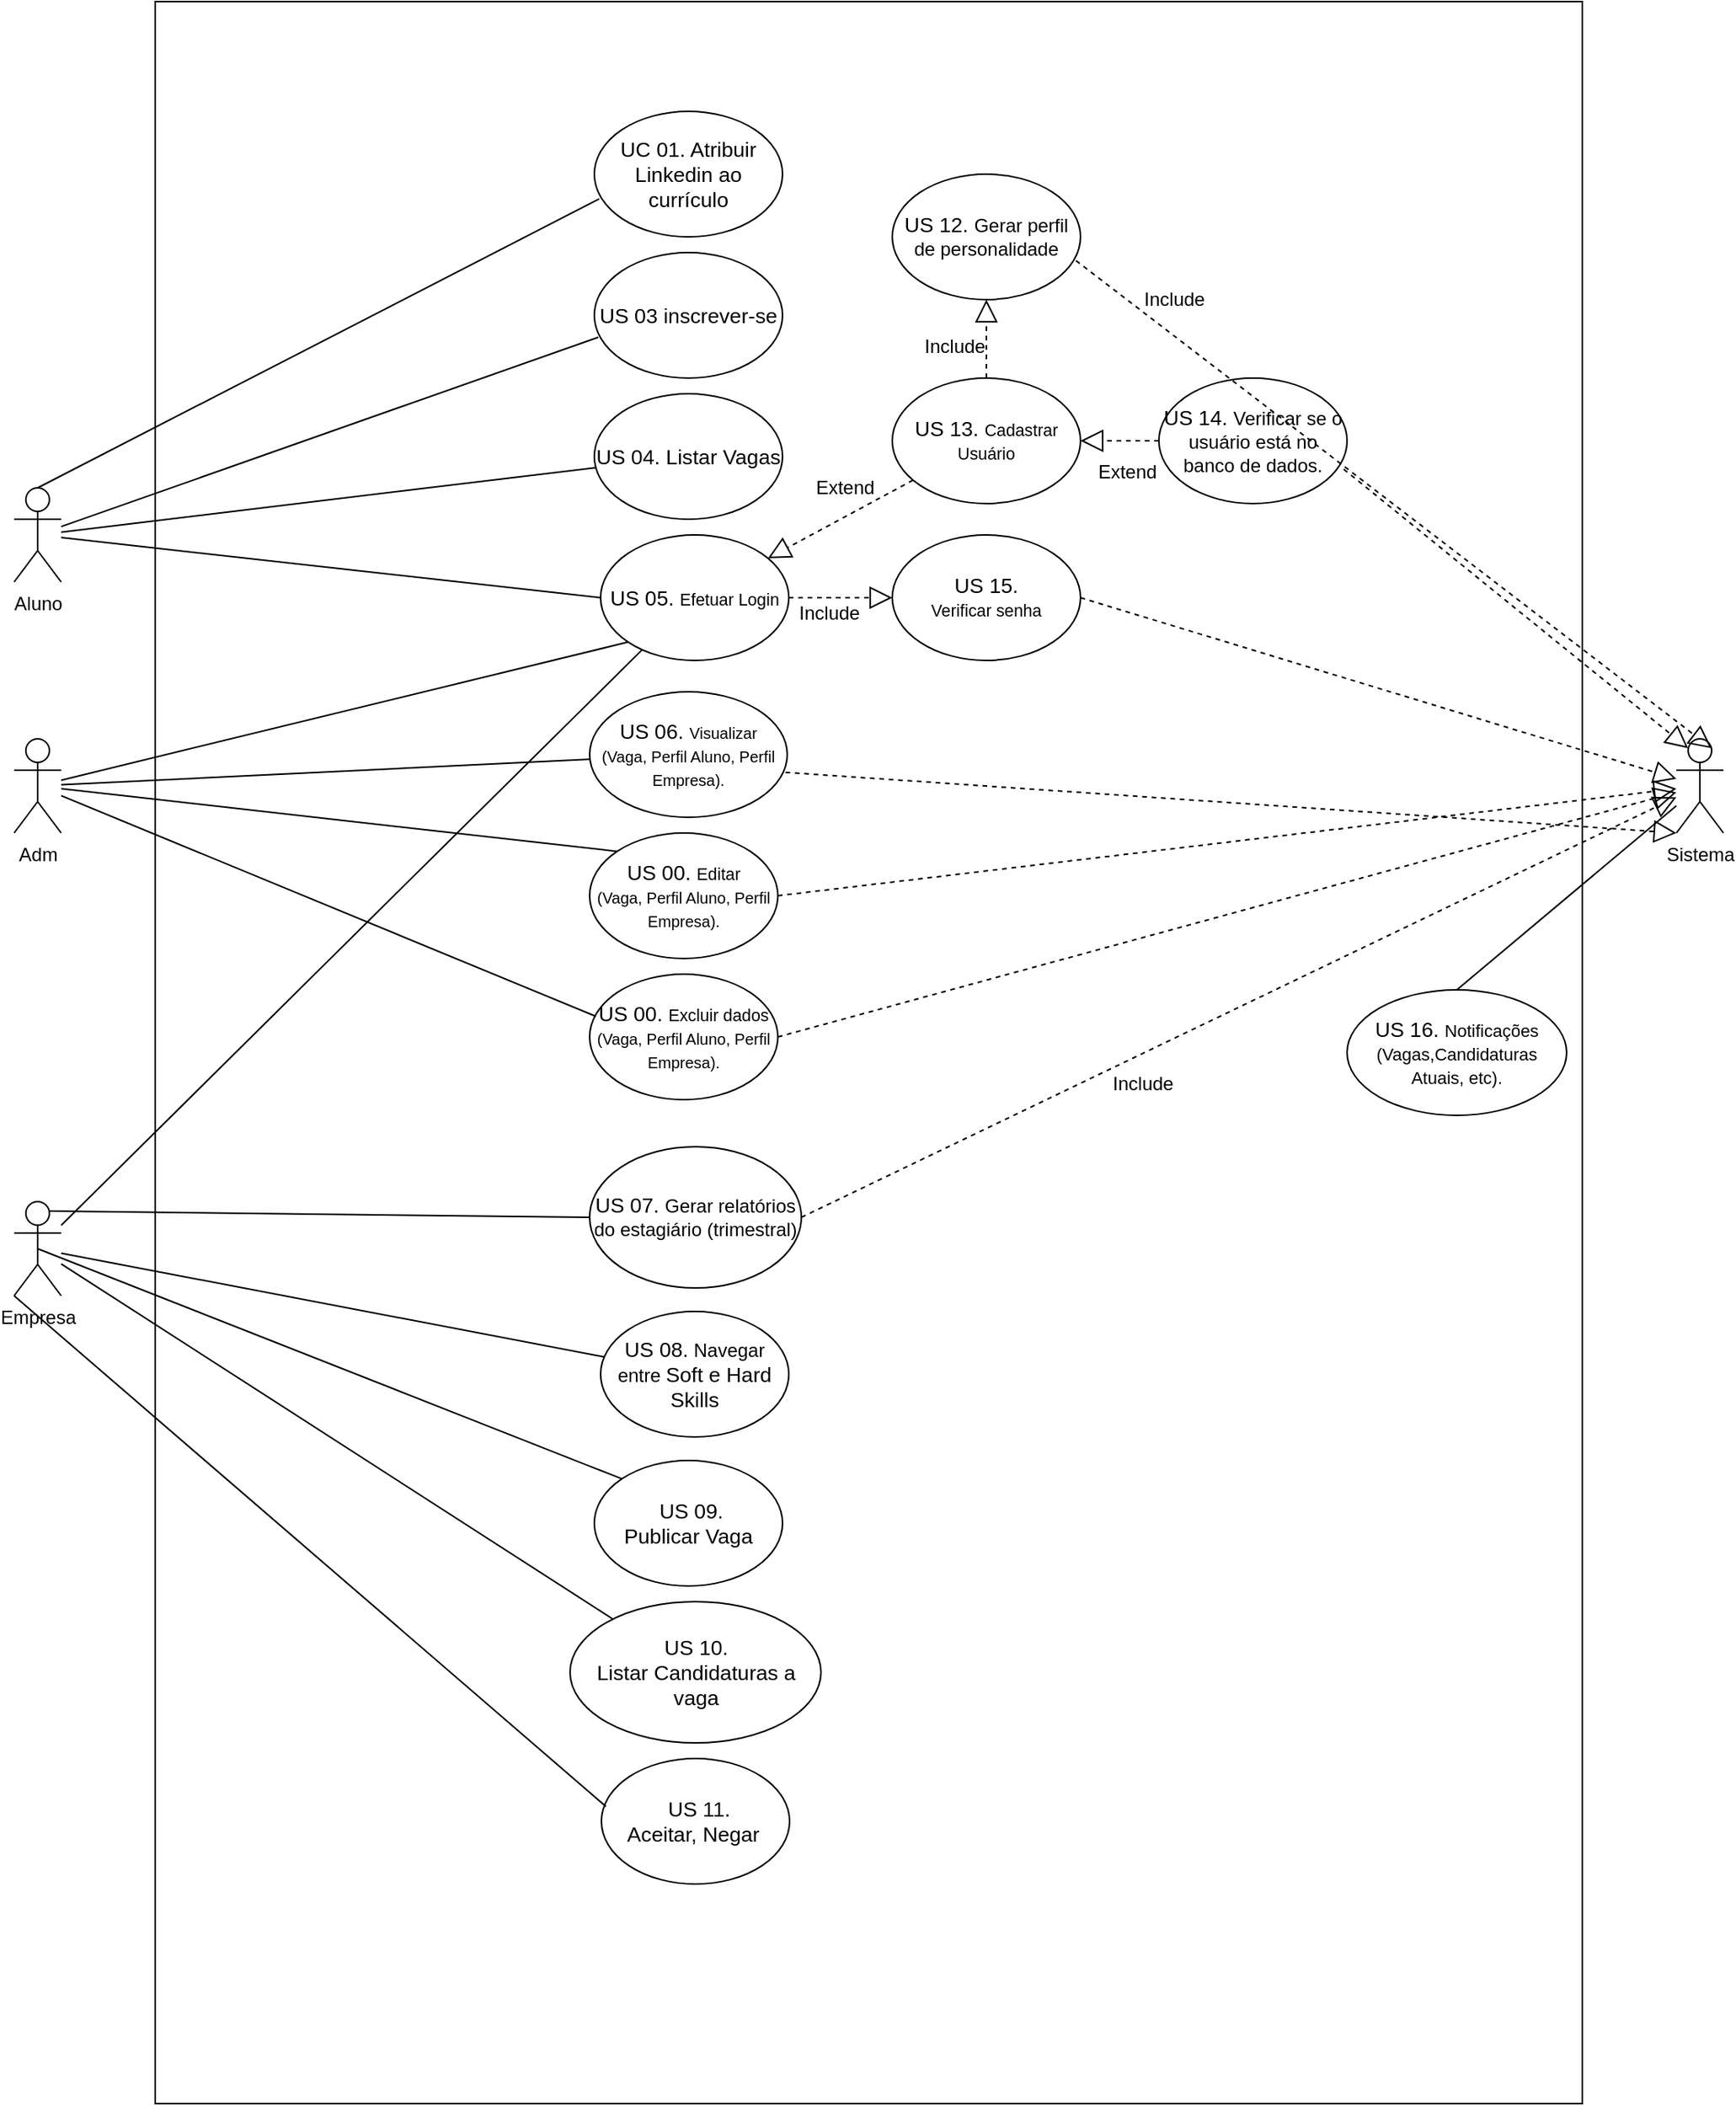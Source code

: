 <mxfile version="13.6.4" type="device"><diagram id="L76Seh2NoInEl5mOCeZB" name="Diagrama De Uso"><mxGraphModel dx="1344" dy="1733" grid="1" gridSize="10" guides="1" tooltips="1" connect="1" arrows="1" fold="1" page="1" pageScale="1" pageWidth="827" pageHeight="1169" math="0" shadow="0"><root><mxCell id="0"/><mxCell id="1" parent="0"/><mxCell id="sKyBAn52GZ-D1JCYeZrx-44" value="" style="verticalLabelPosition=bottom;verticalAlign=top;html=1;shape=mxgraph.basic.rect;fillColor2=none;strokeWidth=1;size=20;indent=5;" parent="1" vertex="1"><mxGeometry x="130" y="-290" width="910" height="1340" as="geometry"/></mxCell><mxCell id="9EC2UvjhAvprSnx3b1pa-1" value="Aluno" style="shape=umlActor;verticalLabelPosition=bottom;verticalAlign=top;html=1;outlineConnect=0;" parent="1" vertex="1"><mxGeometry x="40" y="20" width="30" height="60" as="geometry"/></mxCell><mxCell id="9EC2UvjhAvprSnx3b1pa-2" value="Adm" style="shape=umlActor;verticalLabelPosition=bottom;verticalAlign=top;html=1;outlineConnect=0;" parent="1" vertex="1"><mxGeometry x="40" y="180" width="30" height="60" as="geometry"/></mxCell><mxCell id="9EC2UvjhAvprSnx3b1pa-3" value="Empresa" style="shape=umlActor;verticalLabelPosition=bottom;verticalAlign=top;html=1;outlineConnect=0;" parent="1" vertex="1"><mxGeometry x="40" y="475" width="30" height="60" as="geometry"/></mxCell><mxCell id="9EC2UvjhAvprSnx3b1pa-4" value="&lt;span id=&quot;docs-internal-guid-d7ec01bd-7fff-74f7-2026-dffdd2ea399a&quot;&gt;&lt;span style=&quot;font-size: 8pt ; font-family: &amp;#34;arial&amp;#34; ; background-color: transparent ; vertical-align: baseline&quot;&gt;&lt;span style=&quot;font-family: &amp;#34;verdana&amp;#34; , sans-serif ; font-size: 13.333px&quot;&gt;US 05.&amp;nbsp;&lt;/span&gt;Efetuar Login&lt;/span&gt;&lt;/span&gt;" style="ellipse;whiteSpace=wrap;html=1;" parent="1" vertex="1"><mxGeometry x="414" y="50" width="120" height="80" as="geometry"/></mxCell><mxCell id="9EC2UvjhAvprSnx3b1pa-5" value="" style="endArrow=none;html=1;entryX=0;entryY=0.5;entryDx=0;entryDy=0;" parent="1" source="9EC2UvjhAvprSnx3b1pa-1" target="9EC2UvjhAvprSnx3b1pa-4" edge="1"><mxGeometry width="50" height="50" relative="1" as="geometry"><mxPoint x="60" y="70" as="sourcePoint"/><mxPoint x="110" y="20" as="targetPoint"/></mxGeometry></mxCell><mxCell id="9EC2UvjhAvprSnx3b1pa-7" value="" style="endArrow=none;html=1;entryX=0;entryY=1;entryDx=0;entryDy=0;" parent="1" source="9EC2UvjhAvprSnx3b1pa-2" target="9EC2UvjhAvprSnx3b1pa-4" edge="1"><mxGeometry width="50" height="50" relative="1" as="geometry"><mxPoint x="80" y="200" as="sourcePoint"/><mxPoint x="390" y="200" as="targetPoint"/></mxGeometry></mxCell><mxCell id="9EC2UvjhAvprSnx3b1pa-8" value="" style="endArrow=none;html=1;" parent="1" source="9EC2UvjhAvprSnx3b1pa-3" target="9EC2UvjhAvprSnx3b1pa-4" edge="1"><mxGeometry width="50" height="50" relative="1" as="geometry"><mxPoint x="80" y="410" as="sourcePoint"/><mxPoint x="130" y="360" as="targetPoint"/></mxGeometry></mxCell><mxCell id="9EC2UvjhAvprSnx3b1pa-9" value="&lt;span id=&quot;docs-internal-guid-0180eaf7-7fff-132a-d3db-e5afe8533023&quot;&gt;&lt;span style=&quot;font-size: 8pt ; font-family: &amp;#34;arial&amp;#34; ; background-color: transparent ; vertical-align: baseline&quot;&gt;&lt;span style=&quot;font-family: &amp;#34;verdana&amp;#34; , sans-serif ; font-size: 13.333px&quot;&gt;US 13.&amp;nbsp;&lt;/span&gt;Cadastrar Usuário&lt;/span&gt;&lt;/span&gt;" style="ellipse;whiteSpace=wrap;html=1;" parent="1" vertex="1"><mxGeometry x="600" y="-50" width="120" height="80" as="geometry"/></mxCell><mxCell id="9EC2UvjhAvprSnx3b1pa-11" value="&lt;span style=&quot;font-family: &amp;#34;verdana&amp;#34; , sans-serif ; font-size: 13.333px&quot;&gt;US 08.&lt;/span&gt;&amp;nbsp;Navegar entre&amp;nbsp;&lt;span lang=&quot;PT&quot; style=&quot;font-size: 10pt ; font-family: &amp;#34;verdana&amp;#34; , sans-serif&quot;&gt;Soft e Hard Skills&lt;/span&gt;" style="ellipse;whiteSpace=wrap;html=1;" parent="1" vertex="1"><mxGeometry x="414" y="545" width="120" height="80" as="geometry"/></mxCell><mxCell id="9EC2UvjhAvprSnx3b1pa-12" value="" style="endArrow=none;html=1;" parent="1" source="9EC2UvjhAvprSnx3b1pa-3" target="9EC2UvjhAvprSnx3b1pa-11" edge="1"><mxGeometry width="50" height="50" relative="1" as="geometry"><mxPoint x="140" y="410" as="sourcePoint"/><mxPoint x="190" y="360" as="targetPoint"/></mxGeometry></mxCell><mxCell id="9EC2UvjhAvprSnx3b1pa-13" value="Sistema" style="shape=umlActor;verticalLabelPosition=bottom;verticalAlign=top;html=1;outlineConnect=0;" parent="1" vertex="1"><mxGeometry x="1100" y="180" width="30" height="60" as="geometry"/></mxCell><mxCell id="9EC2UvjhAvprSnx3b1pa-14" value="&lt;span id=&quot;docs-internal-guid-35cf22a5-7fff-3b09-7bd4-6298261893ca&quot;&gt;&lt;span style=&quot;font-family: &amp;#34;verdana&amp;#34; , sans-serif ; font-size: 13.333px&quot;&gt;US 15.&lt;/span&gt;&lt;p dir=&quot;ltr&quot; style=&quot;line-height: 1.2 ; margin-top: 0pt ; margin-bottom: 0pt&quot;&gt;&lt;span style=&quot;font-size: 8pt ; font-family: &amp;#34;arial&amp;#34; ; background-color: transparent ; vertical-align: baseline&quot;&gt;Verificar senha&lt;/span&gt;&lt;/p&gt;&lt;/span&gt;" style="ellipse;whiteSpace=wrap;html=1;" parent="1" vertex="1"><mxGeometry x="600" y="50" width="120" height="80" as="geometry"/></mxCell><mxCell id="9EC2UvjhAvprSnx3b1pa-24" value="" style="endArrow=block;dashed=1;endFill=0;endSize=12;html=1;exitX=1;exitY=0.5;exitDx=0;exitDy=0;entryX=0;entryY=0.5;entryDx=0;entryDy=0;" parent="1" source="9EC2UvjhAvprSnx3b1pa-4" target="9EC2UvjhAvprSnx3b1pa-14" edge="1"><mxGeometry width="160" relative="1" as="geometry"><mxPoint x="350" y="190" as="sourcePoint"/><mxPoint x="510" y="190" as="targetPoint"/></mxGeometry></mxCell><mxCell id="9EC2UvjhAvprSnx3b1pa-29" value="&lt;span lang=&quot;PT&quot; style=&quot;font-family: &amp;#34;verdana&amp;#34; , sans-serif&quot;&gt;&lt;font style=&quot;font-size: 10px&quot;&gt;&lt;span style=&quot;font-size: 13.333px&quot;&gt;US 06.&amp;nbsp;&lt;/span&gt;Visualizar&lt;br&gt;&lt;span lang=&quot;PT&quot; style=&quot;font-family: &amp;#34;verdana&amp;#34; , sans-serif&quot;&gt;(Vaga, Perfil Aluno, Perfil Empresa).&lt;/span&gt;&lt;/font&gt;&lt;br&gt;&lt;/span&gt;" style="ellipse;whiteSpace=wrap;html=1;" parent="1" vertex="1"><mxGeometry x="407" y="150" width="126" height="80" as="geometry"/></mxCell><mxCell id="9EC2UvjhAvprSnx3b1pa-30" value="" style="endArrow=none;html=1;fillColor=#CC0000;" parent="1" source="9EC2UvjhAvprSnx3b1pa-2" target="9EC2UvjhAvprSnx3b1pa-29" edge="1"><mxGeometry width="50" height="50" relative="1" as="geometry"><mxPoint x="100" y="290" as="sourcePoint"/><mxPoint x="150" y="240" as="targetPoint"/></mxGeometry></mxCell><mxCell id="9EC2UvjhAvprSnx3b1pa-32" value="&lt;span lang=&quot;PT&quot; style=&quot;font-size: 10pt ; font-family: &amp;#34;verdana&amp;#34; , sans-serif&quot;&gt;&amp;nbsp;&lt;span style=&quot;font-size: 13.333px&quot;&gt;US 09.&lt;/span&gt;&lt;br&gt;Publicar Vaga&lt;/span&gt;" style="ellipse;whiteSpace=wrap;html=1;" parent="1" vertex="1"><mxGeometry x="410" y="640" width="120" height="80" as="geometry"/></mxCell><mxCell id="9EC2UvjhAvprSnx3b1pa-33" value="" style="endArrow=none;html=1;fillColor=#CC0000;entryX=0;entryY=0;entryDx=0;entryDy=0;exitX=0.5;exitY=0.5;exitDx=0;exitDy=0;exitPerimeter=0;" parent="1" source="9EC2UvjhAvprSnx3b1pa-3" target="9EC2UvjhAvprSnx3b1pa-32" edge="1"><mxGeometry width="50" height="50" relative="1" as="geometry"><mxPoint x="80" y="420" as="sourcePoint"/><mxPoint x="160" y="420" as="targetPoint"/></mxGeometry></mxCell><mxCell id="9EC2UvjhAvprSnx3b1pa-35" value="&lt;span lang=&quot;PT&quot; style=&quot;font-size: 10pt ; font-family: &amp;#34;verdana&amp;#34; , sans-serif&quot;&gt;&lt;span style=&quot;font-size: 13.333px&quot;&gt;US 10. Listar&amp;nbsp;&lt;/span&gt;Candidaturas a vaga&lt;/span&gt;" style="ellipse;whiteSpace=wrap;html=1;" parent="1" vertex="1"><mxGeometry x="394.5" y="730" width="160" height="90" as="geometry"/></mxCell><mxCell id="9EC2UvjhAvprSnx3b1pa-36" value="" style="endArrow=none;html=1;fillColor=#CC0000;" parent="1" source="9EC2UvjhAvprSnx3b1pa-3" target="9EC2UvjhAvprSnx3b1pa-35" edge="1"><mxGeometry width="50" height="50" relative="1" as="geometry"><mxPoint x="70" y="580" as="sourcePoint"/><mxPoint x="120" y="530" as="targetPoint"/></mxGeometry></mxCell><mxCell id="9EC2UvjhAvprSnx3b1pa-37" value="&lt;span lang=&quot;PT&quot; style=&quot;font-size: 10pt ; font-family: &amp;#34;verdana&amp;#34; , sans-serif&quot;&gt;&lt;span style=&quot;font-size: 13.333px&quot;&gt;US 04.&amp;nbsp;&lt;/span&gt;Listar Vagas&lt;/span&gt;" style="ellipse;whiteSpace=wrap;html=1;" parent="1" vertex="1"><mxGeometry x="410" y="-40" width="120" height="80" as="geometry"/></mxCell><mxCell id="9EC2UvjhAvprSnx3b1pa-38" value="" style="endArrow=none;html=1;fillColor=#CC0000;" parent="1" source="9EC2UvjhAvprSnx3b1pa-1" target="9EC2UvjhAvprSnx3b1pa-37" edge="1"><mxGeometry width="50" height="50" relative="1" as="geometry"><mxPoint x="100" y="60" as="sourcePoint"/><mxPoint x="150" y="10" as="targetPoint"/></mxGeometry></mxCell><mxCell id="9EC2UvjhAvprSnx3b1pa-39" value="&lt;span lang=&quot;PT&quot; style=&quot;font-size: 10pt ; font-family: &amp;#34;verdana&amp;#34; , sans-serif&quot;&gt;US 03 inscrever-se&lt;/span&gt;" style="ellipse;whiteSpace=wrap;html=1;" parent="1" vertex="1"><mxGeometry x="410" y="-130" width="120" height="80" as="geometry"/></mxCell><mxCell id="9EC2UvjhAvprSnx3b1pa-40" value="" style="endArrow=none;html=1;fillColor=#CC0000;entryX=0.021;entryY=0.675;entryDx=0;entryDy=0;entryPerimeter=0;" parent="1" source="9EC2UvjhAvprSnx3b1pa-1" target="9EC2UvjhAvprSnx3b1pa-39" edge="1"><mxGeometry width="50" height="50" relative="1" as="geometry"><mxPoint x="70" y="26" as="sourcePoint"/><mxPoint x="180" y="-60" as="targetPoint"/></mxGeometry></mxCell><mxCell id="9EC2UvjhAvprSnx3b1pa-43" value="&lt;span lang=&quot;PT&quot; style=&quot;font-size: 10pt ; font-family: &amp;#34;verdana&amp;#34; , sans-serif&quot;&gt;UC 01. Atribuir Linkedin ao currículo&lt;/span&gt;" style="ellipse;whiteSpace=wrap;html=1;" parent="1" vertex="1"><mxGeometry x="410" y="-220" width="120" height="80" as="geometry"/></mxCell><mxCell id="6rnX2Xb8SXRJEu93HrJz-1" value="" style="endArrow=none;html=1;entryX=0.026;entryY=0.697;entryDx=0;entryDy=0;entryPerimeter=0;exitX=0.5;exitY=0;exitDx=0;exitDy=0;exitPerimeter=0;" parent="1" source="9EC2UvjhAvprSnx3b1pa-1" target="9EC2UvjhAvprSnx3b1pa-43" edge="1"><mxGeometry width="50" height="50" relative="1" as="geometry"><mxPoint x="55" y="10" as="sourcePoint"/><mxPoint x="120" y="-100" as="targetPoint"/></mxGeometry></mxCell><mxCell id="6rnX2Xb8SXRJEu93HrJz-4" value="&lt;span style=&quot;font-family: &amp;#34;verdana&amp;#34; , sans-serif ; font-size: 13.333px&quot;&gt;US 14.&amp;nbsp;&lt;/span&gt;Verificar se o usuário está no banco de dados." style="ellipse;whiteSpace=wrap;html=1;" parent="1" vertex="1"><mxGeometry x="770" y="-50" width="120" height="80" as="geometry"/></mxCell><mxCell id="6rnX2Xb8SXRJEu93HrJz-12" value="&lt;span style=&quot;font-family: &amp;#34;verdana&amp;#34; , sans-serif ; font-size: 13.333px&quot;&gt;US 16.&amp;nbsp;&lt;/span&gt;&lt;span style=&quot;font-family: &amp;#34;verdana&amp;#34; , sans-serif ; font-size: 11px&quot;&gt;Notificações (Vagas,Candidaturas&lt;/span&gt;&lt;br style=&quot;font-family: &amp;#34;verdana&amp;#34; , sans-serif ; font-size: 11px&quot;&gt;&lt;span style=&quot;font-family: &amp;#34;verdana&amp;#34; , sans-serif ; font-size: 11px&quot;&gt;Atuais, etc).&lt;/span&gt;" style="ellipse;whiteSpace=wrap;html=1;" parent="1" vertex="1"><mxGeometry x="890" y="340" width="140" height="80" as="geometry"/></mxCell><mxCell id="6rnX2Xb8SXRJEu93HrJz-15" value="" style="endArrow=block;dashed=1;endFill=0;endSize=12;html=1;exitX=0.5;exitY=0;exitDx=0;exitDy=0;" parent="1" source="9EC2UvjhAvprSnx3b1pa-9" target="6rnX2Xb8SXRJEu93HrJz-16" edge="1"><mxGeometry width="160" relative="1" as="geometry"><mxPoint x="490" y="30" as="sourcePoint"/><mxPoint x="530" y="-40" as="targetPoint"/></mxGeometry></mxCell><mxCell id="6rnX2Xb8SXRJEu93HrJz-16" value="&lt;span style=&quot;font-family: &amp;#34;verdana&amp;#34; , sans-serif ; font-size: 13.333px&quot;&gt;US 12.&amp;nbsp;&lt;/span&gt;Gerar perfil de personalidade" style="ellipse;whiteSpace=wrap;html=1;" parent="1" vertex="1"><mxGeometry x="600" y="-180" width="120" height="80" as="geometry"/></mxCell><mxCell id="6rnX2Xb8SXRJEu93HrJz-21" value="Include" style="text;html=1;strokeColor=none;fillColor=none;align=center;verticalAlign=middle;whiteSpace=wrap;rounded=0;" parent="1" vertex="1"><mxGeometry x="760" y="-110" width="40" height="20" as="geometry"/></mxCell><mxCell id="6rnX2Xb8SXRJEu93HrJz-28" value="&lt;span style=&quot;font-family: &amp;#34;verdana&amp;#34; , sans-serif ; font-size: 13.333px&quot;&gt;US 07.&amp;nbsp;&lt;/span&gt;Gerar relatórios do estagiário (trimestral)" style="ellipse;whiteSpace=wrap;html=1;" parent="1" vertex="1"><mxGeometry x="407" y="440" width="135" height="90" as="geometry"/></mxCell><mxCell id="6rnX2Xb8SXRJEu93HrJz-29" value="" style="endArrow=none;html=1;entryX=0;entryY=0.5;entryDx=0;entryDy=0;exitX=0.75;exitY=0.1;exitDx=0;exitDy=0;exitPerimeter=0;" parent="1" source="9EC2UvjhAvprSnx3b1pa-3" target="6rnX2Xb8SXRJEu93HrJz-28" edge="1"><mxGeometry width="50" height="50" relative="1" as="geometry"><mxPoint x="80" y="380" as="sourcePoint"/><mxPoint x="190" y="350" as="targetPoint"/></mxGeometry></mxCell><mxCell id="6rnX2Xb8SXRJEu93HrJz-31" value="Include" style="text;html=1;strokeColor=none;fillColor=none;align=center;verticalAlign=middle;whiteSpace=wrap;rounded=0;" parent="1" vertex="1"><mxGeometry x="740" y="390" width="40" height="20" as="geometry"/></mxCell><mxCell id="6rnX2Xb8SXRJEu93HrJz-32" value="" style="endArrow=block;dashed=1;endFill=0;endSize=12;html=1;exitX=0.982;exitY=0.726;exitDx=0;exitDy=0;exitPerimeter=0;entryX=0.25;entryY=0.1;entryDx=0;entryDy=0;entryPerimeter=0;" parent="1" source="6rnX2Xb8SXRJEu93HrJz-4" target="9EC2UvjhAvprSnx3b1pa-13" edge="1"><mxGeometry width="160" relative="1" as="geometry"><mxPoint x="640" y="100" as="sourcePoint"/><mxPoint x="1000" y="190" as="targetPoint"/></mxGeometry></mxCell><mxCell id="sKyBAn52GZ-D1JCYeZrx-15" value="" style="endArrow=block;dashed=1;endFill=0;endSize=12;html=1;exitX=0.976;exitY=0.689;exitDx=0;exitDy=0;exitPerimeter=0;entryX=0.75;entryY=0.1;entryDx=0;entryDy=0;entryPerimeter=0;" parent="1" source="6rnX2Xb8SXRJEu93HrJz-16" target="9EC2UvjhAvprSnx3b1pa-13" edge="1"><mxGeometry width="160" relative="1" as="geometry"><mxPoint x="787.84" y="-10.96" as="sourcePoint"/><mxPoint x="1030" y="160" as="targetPoint"/></mxGeometry></mxCell><mxCell id="sKyBAn52GZ-D1JCYeZrx-17" value="" style="endArrow=block;dashed=1;endFill=0;endSize=12;html=1;exitX=1;exitY=0.5;exitDx=0;exitDy=0;" parent="1" source="9EC2UvjhAvprSnx3b1pa-14" target="9EC2UvjhAvprSnx3b1pa-13" edge="1"><mxGeometry width="160" relative="1" as="geometry"><mxPoint x="760.0" y="80.0" as="sourcePoint"/><mxPoint x="1042.16" y="271.92" as="targetPoint"/></mxGeometry></mxCell><mxCell id="sKyBAn52GZ-D1JCYeZrx-20" value="" style="endArrow=block;dashed=1;endFill=0;endSize=12;html=1;" parent="1" source="9EC2UvjhAvprSnx3b1pa-9" target="9EC2UvjhAvprSnx3b1pa-4" edge="1"><mxGeometry width="160" relative="1" as="geometry"><mxPoint x="580" y="30" as="sourcePoint"/><mxPoint x="580" y="-110" as="targetPoint"/></mxGeometry></mxCell><mxCell id="sKyBAn52GZ-D1JCYeZrx-21" value="" style="endArrow=block;dashed=1;endFill=0;endSize=12;html=1;" parent="1" source="6rnX2Xb8SXRJEu93HrJz-4" target="9EC2UvjhAvprSnx3b1pa-9" edge="1"><mxGeometry width="160" relative="1" as="geometry"><mxPoint x="760" y="-10" as="sourcePoint"/><mxPoint x="760" y="-150" as="targetPoint"/></mxGeometry></mxCell><mxCell id="sKyBAn52GZ-D1JCYeZrx-22" value="&lt;span id=&quot;docs-internal-guid-d7ec01bd-7fff-74f7-2026-dffdd2ea399a&quot;&gt;&lt;span style=&quot;font-size: 8pt ; font-family: &amp;#34;arial&amp;#34; ; background-color: transparent ; vertical-align: baseline&quot;&gt;&lt;span style=&quot;font-family: &amp;#34;verdana&amp;#34; , sans-serif ; font-size: 13.333px&quot;&gt;US 00.&amp;nbsp;&lt;/span&gt;Editar&lt;br&gt;&lt;span style=&quot;font-family: &amp;#34;verdana&amp;#34; , sans-serif ; font-size: 10px&quot;&gt;(Vaga, Perfil Aluno, Perfil Empresa).&lt;/span&gt;&lt;br&gt;&lt;/span&gt;&lt;/span&gt;" style="ellipse;whiteSpace=wrap;html=1;" parent="1" vertex="1"><mxGeometry x="407" y="240" width="120" height="80" as="geometry"/></mxCell><mxCell id="sKyBAn52GZ-D1JCYeZrx-23" value="&lt;span id=&quot;docs-internal-guid-d7ec01bd-7fff-74f7-2026-dffdd2ea399a&quot;&gt;&lt;span style=&quot;font-size: 8pt ; font-family: &amp;#34;arial&amp;#34; ; background-color: transparent ; vertical-align: baseline&quot;&gt;&lt;span style=&quot;font-family: &amp;#34;verdana&amp;#34; , sans-serif ; font-size: 13.333px&quot;&gt;US 00.&amp;nbsp;&lt;/span&gt;Excluir dados&lt;br&gt;&lt;span style=&quot;font-family: &amp;#34;verdana&amp;#34; , sans-serif ; font-size: 10px&quot;&gt;(Vaga, Perfil Aluno, Perfil Empresa).&lt;/span&gt;&lt;br&gt;&lt;/span&gt;&lt;/span&gt;" style="ellipse;whiteSpace=wrap;html=1;" parent="1" vertex="1"><mxGeometry x="407" y="330" width="120" height="80" as="geometry"/></mxCell><mxCell id="sKyBAn52GZ-D1JCYeZrx-24" value="" style="endArrow=block;dashed=1;endFill=0;endSize=12;html=1;exitX=1;exitY=0.5;exitDx=0;exitDy=0;" parent="1" source="6rnX2Xb8SXRJEu93HrJz-28" target="9EC2UvjhAvprSnx3b1pa-13" edge="1"><mxGeometry width="160" relative="1" as="geometry"><mxPoint x="374" y="409.15" as="sourcePoint"/><mxPoint x="1150" y="500" as="targetPoint"/></mxGeometry></mxCell><mxCell id="sKyBAn52GZ-D1JCYeZrx-30" value="" style="endArrow=none;html=1;fillColor=#CC0000;entryX=0;entryY=0;entryDx=0;entryDy=0;" parent="1" source="9EC2UvjhAvprSnx3b1pa-2" target="sKyBAn52GZ-D1JCYeZrx-22" edge="1"><mxGeometry width="50" height="50" relative="1" as="geometry"><mxPoint x="70" y="256.247" as="sourcePoint"/><mxPoint x="407.181" y="239.997" as="targetPoint"/></mxGeometry></mxCell><mxCell id="sKyBAn52GZ-D1JCYeZrx-31" value="" style="endArrow=none;html=1;fillColor=#CC0000;entryX=0.033;entryY=0.336;entryDx=0;entryDy=0;entryPerimeter=0;" parent="1" source="9EC2UvjhAvprSnx3b1pa-2" target="sKyBAn52GZ-D1JCYeZrx-23" edge="1"><mxGeometry width="50" height="50" relative="1" as="geometry"><mxPoint x="90" y="229.277" as="sourcePoint"/><mxPoint x="427.181" y="213.027" as="targetPoint"/></mxGeometry></mxCell><mxCell id="sKyBAn52GZ-D1JCYeZrx-32" value="" style="endArrow=block;dashed=1;endFill=0;endSize=12;html=1;exitX=0.991;exitY=0.642;exitDx=0;exitDy=0;exitPerimeter=0;entryX=0;entryY=1;entryDx=0;entryDy=0;entryPerimeter=0;" parent="1" source="9EC2UvjhAvprSnx3b1pa-29" target="9EC2UvjhAvprSnx3b1pa-13" edge="1"><mxGeometry width="160" relative="1" as="geometry"><mxPoint x="534" y="290" as="sourcePoint"/><mxPoint x="1110" y="290" as="targetPoint"/></mxGeometry></mxCell><mxCell id="sKyBAn52GZ-D1JCYeZrx-33" value="" style="endArrow=block;dashed=1;endFill=0;endSize=12;html=1;exitX=1;exitY=0.5;exitDx=0;exitDy=0;" parent="1" source="sKyBAn52GZ-D1JCYeZrx-23" target="9EC2UvjhAvprSnx3b1pa-13" edge="1"><mxGeometry width="160" relative="1" as="geometry"><mxPoint x="542" y="310" as="sourcePoint"/><mxPoint x="1118" y="310" as="targetPoint"/></mxGeometry></mxCell><mxCell id="sKyBAn52GZ-D1JCYeZrx-34" value="" style="endArrow=block;dashed=1;endFill=0;endSize=12;html=1;exitX=1;exitY=0.5;exitDx=0;exitDy=0;" parent="1" source="sKyBAn52GZ-D1JCYeZrx-22" target="9EC2UvjhAvprSnx3b1pa-13" edge="1"><mxGeometry width="160" relative="1" as="geometry"><mxPoint x="542" y="279.5" as="sourcePoint"/><mxPoint x="1118" y="279.5" as="targetPoint"/></mxGeometry></mxCell><mxCell id="sKyBAn52GZ-D1JCYeZrx-39" value="" style="endArrow=none;html=1;fillColor=#CC0000;exitX=0.5;exitY=0;exitDx=0;exitDy=0;" parent="1" source="6rnX2Xb8SXRJEu93HrJz-12" target="9EC2UvjhAvprSnx3b1pa-13" edge="1"><mxGeometry width="50" height="50" relative="1" as="geometry"><mxPoint x="970" y="409.999" as="sourcePoint"/><mxPoint x="1130" y="270" as="targetPoint"/></mxGeometry></mxCell><mxCell id="sKyBAn52GZ-D1JCYeZrx-40" value="Include" style="text;html=1;strokeColor=none;fillColor=none;align=center;verticalAlign=middle;whiteSpace=wrap;rounded=0;" parent="1" vertex="1"><mxGeometry x="620" y="-80" width="40" height="20" as="geometry"/></mxCell><mxCell id="sKyBAn52GZ-D1JCYeZrx-41" value="Include" style="text;html=1;strokeColor=none;fillColor=none;align=center;verticalAlign=middle;whiteSpace=wrap;rounded=0;" parent="1" vertex="1"><mxGeometry x="540" y="90" width="40" height="20" as="geometry"/></mxCell><mxCell id="sKyBAn52GZ-D1JCYeZrx-42" value="Extend" style="text;html=1;strokeColor=none;fillColor=none;align=center;verticalAlign=middle;whiteSpace=wrap;rounded=0;" parent="1" vertex="1"><mxGeometry x="730" width="40" height="20" as="geometry"/></mxCell><mxCell id="sKyBAn52GZ-D1JCYeZrx-43" value="Extend" style="text;html=1;strokeColor=none;fillColor=none;align=center;verticalAlign=middle;whiteSpace=wrap;rounded=0;" parent="1" vertex="1"><mxGeometry x="550" y="10" width="40" height="20" as="geometry"/></mxCell><mxCell id="Zgk_N1XKqnuKBTFM7jcH-2" value="&lt;span lang=&quot;PT&quot; style=&quot;font-size: 10pt ; font-family: &amp;#34;verdana&amp;#34; , sans-serif&quot;&gt;&amp;nbsp;&lt;span style=&quot;font-size: 13.333px&quot;&gt;US 11.&lt;/span&gt;&lt;br&gt;Aceitar, Negar&amp;nbsp;&lt;/span&gt;" style="ellipse;whiteSpace=wrap;html=1;" vertex="1" parent="1"><mxGeometry x="414.5" y="830" width="120" height="80" as="geometry"/></mxCell><mxCell id="Zgk_N1XKqnuKBTFM7jcH-4" value="" style="endArrow=none;html=1;fillColor=#CC0000;entryX=0.024;entryY=0.382;entryDx=0;entryDy=0;entryPerimeter=0;exitX=0;exitY=1;exitDx=0;exitDy=0;exitPerimeter=0;" edge="1" parent="1" source="9EC2UvjhAvprSnx3b1pa-3" target="Zgk_N1XKqnuKBTFM7jcH-2"><mxGeometry width="50" height="50" relative="1" as="geometry"><mxPoint x="55" y="540" as="sourcePoint"/><mxPoint x="410.002" y="903.863" as="targetPoint"/></mxGeometry></mxCell></root></mxGraphModel></diagram></mxfile>
